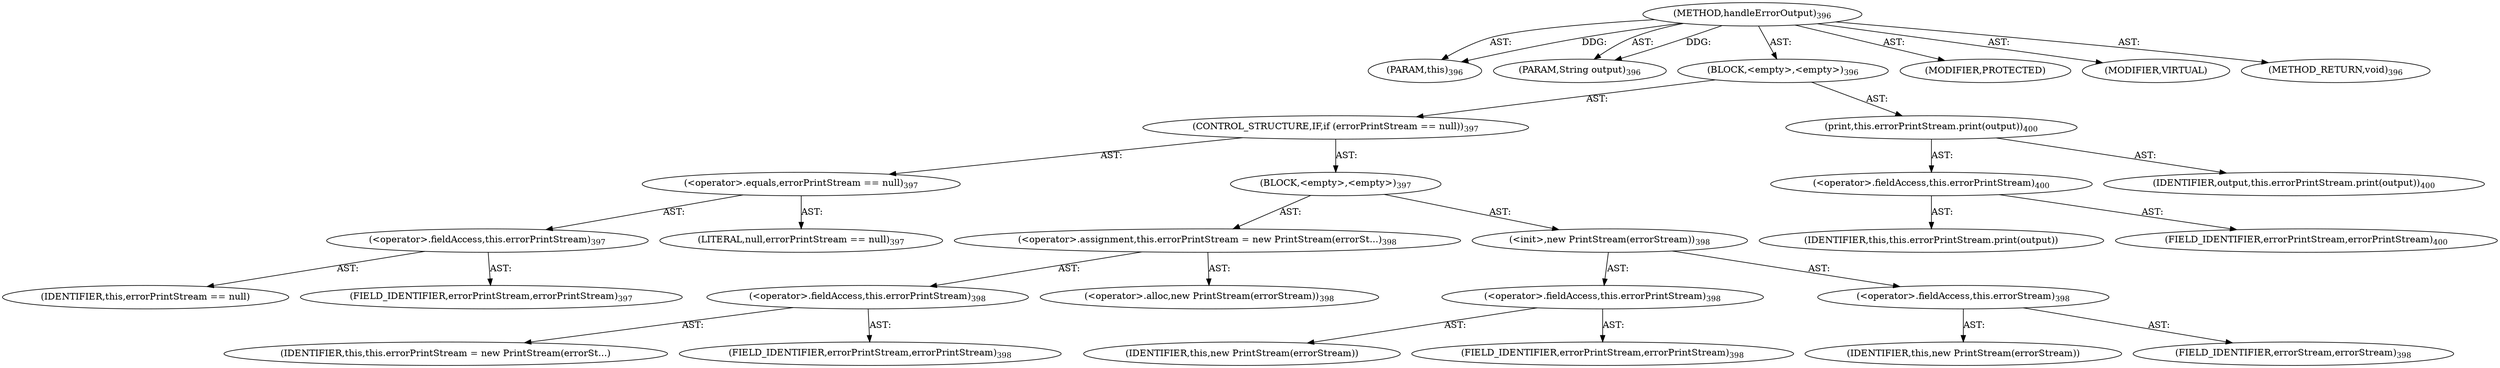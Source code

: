 digraph "handleErrorOutput" {  
"111669149711" [label = <(METHOD,handleErrorOutput)<SUB>396</SUB>> ]
"115964117024" [label = <(PARAM,this)<SUB>396</SUB>> ]
"115964117025" [label = <(PARAM,String output)<SUB>396</SUB>> ]
"25769803820" [label = <(BLOCK,&lt;empty&gt;,&lt;empty&gt;)<SUB>396</SUB>> ]
"47244640281" [label = <(CONTROL_STRUCTURE,IF,if (errorPrintStream == null))<SUB>397</SUB>> ]
"30064771310" [label = <(&lt;operator&gt;.equals,errorPrintStream == null)<SUB>397</SUB>> ]
"30064771311" [label = <(&lt;operator&gt;.fieldAccess,this.errorPrintStream)<SUB>397</SUB>> ]
"68719476893" [label = <(IDENTIFIER,this,errorPrintStream == null)> ]
"55834574957" [label = <(FIELD_IDENTIFIER,errorPrintStream,errorPrintStream)<SUB>397</SUB>> ]
"90194313252" [label = <(LITERAL,null,errorPrintStream == null)<SUB>397</SUB>> ]
"25769803821" [label = <(BLOCK,&lt;empty&gt;,&lt;empty&gt;)<SUB>397</SUB>> ]
"30064771312" [label = <(&lt;operator&gt;.assignment,this.errorPrintStream = new PrintStream(errorSt...)<SUB>398</SUB>> ]
"30064771313" [label = <(&lt;operator&gt;.fieldAccess,this.errorPrintStream)<SUB>398</SUB>> ]
"68719476894" [label = <(IDENTIFIER,this,this.errorPrintStream = new PrintStream(errorSt...)> ]
"55834574958" [label = <(FIELD_IDENTIFIER,errorPrintStream,errorPrintStream)<SUB>398</SUB>> ]
"30064771314" [label = <(&lt;operator&gt;.alloc,new PrintStream(errorStream))<SUB>398</SUB>> ]
"30064771315" [label = <(&lt;init&gt;,new PrintStream(errorStream))<SUB>398</SUB>> ]
"30064771316" [label = <(&lt;operator&gt;.fieldAccess,this.errorPrintStream)<SUB>398</SUB>> ]
"68719476895" [label = <(IDENTIFIER,this,new PrintStream(errorStream))> ]
"55834574959" [label = <(FIELD_IDENTIFIER,errorPrintStream,errorPrintStream)<SUB>398</SUB>> ]
"30064771317" [label = <(&lt;operator&gt;.fieldAccess,this.errorStream)<SUB>398</SUB>> ]
"68719476896" [label = <(IDENTIFIER,this,new PrintStream(errorStream))> ]
"55834574960" [label = <(FIELD_IDENTIFIER,errorStream,errorStream)<SUB>398</SUB>> ]
"30064771318" [label = <(print,this.errorPrintStream.print(output))<SUB>400</SUB>> ]
"30064771319" [label = <(&lt;operator&gt;.fieldAccess,this.errorPrintStream)<SUB>400</SUB>> ]
"68719476897" [label = <(IDENTIFIER,this,this.errorPrintStream.print(output))> ]
"55834574961" [label = <(FIELD_IDENTIFIER,errorPrintStream,errorPrintStream)<SUB>400</SUB>> ]
"68719476898" [label = <(IDENTIFIER,output,this.errorPrintStream.print(output))<SUB>400</SUB>> ]
"133143986222" [label = <(MODIFIER,PROTECTED)> ]
"133143986223" [label = <(MODIFIER,VIRTUAL)> ]
"128849018895" [label = <(METHOD_RETURN,void)<SUB>396</SUB>> ]
  "111669149711" -> "115964117024"  [ label = "AST: "] 
  "111669149711" -> "115964117025"  [ label = "AST: "] 
  "111669149711" -> "25769803820"  [ label = "AST: "] 
  "111669149711" -> "133143986222"  [ label = "AST: "] 
  "111669149711" -> "133143986223"  [ label = "AST: "] 
  "111669149711" -> "128849018895"  [ label = "AST: "] 
  "25769803820" -> "47244640281"  [ label = "AST: "] 
  "25769803820" -> "30064771318"  [ label = "AST: "] 
  "47244640281" -> "30064771310"  [ label = "AST: "] 
  "47244640281" -> "25769803821"  [ label = "AST: "] 
  "30064771310" -> "30064771311"  [ label = "AST: "] 
  "30064771310" -> "90194313252"  [ label = "AST: "] 
  "30064771311" -> "68719476893"  [ label = "AST: "] 
  "30064771311" -> "55834574957"  [ label = "AST: "] 
  "25769803821" -> "30064771312"  [ label = "AST: "] 
  "25769803821" -> "30064771315"  [ label = "AST: "] 
  "30064771312" -> "30064771313"  [ label = "AST: "] 
  "30064771312" -> "30064771314"  [ label = "AST: "] 
  "30064771313" -> "68719476894"  [ label = "AST: "] 
  "30064771313" -> "55834574958"  [ label = "AST: "] 
  "30064771315" -> "30064771316"  [ label = "AST: "] 
  "30064771315" -> "30064771317"  [ label = "AST: "] 
  "30064771316" -> "68719476895"  [ label = "AST: "] 
  "30064771316" -> "55834574959"  [ label = "AST: "] 
  "30064771317" -> "68719476896"  [ label = "AST: "] 
  "30064771317" -> "55834574960"  [ label = "AST: "] 
  "30064771318" -> "30064771319"  [ label = "AST: "] 
  "30064771318" -> "68719476898"  [ label = "AST: "] 
  "30064771319" -> "68719476897"  [ label = "AST: "] 
  "30064771319" -> "55834574961"  [ label = "AST: "] 
  "111669149711" -> "115964117024"  [ label = "DDG: "] 
  "111669149711" -> "115964117025"  [ label = "DDG: "] 
}
